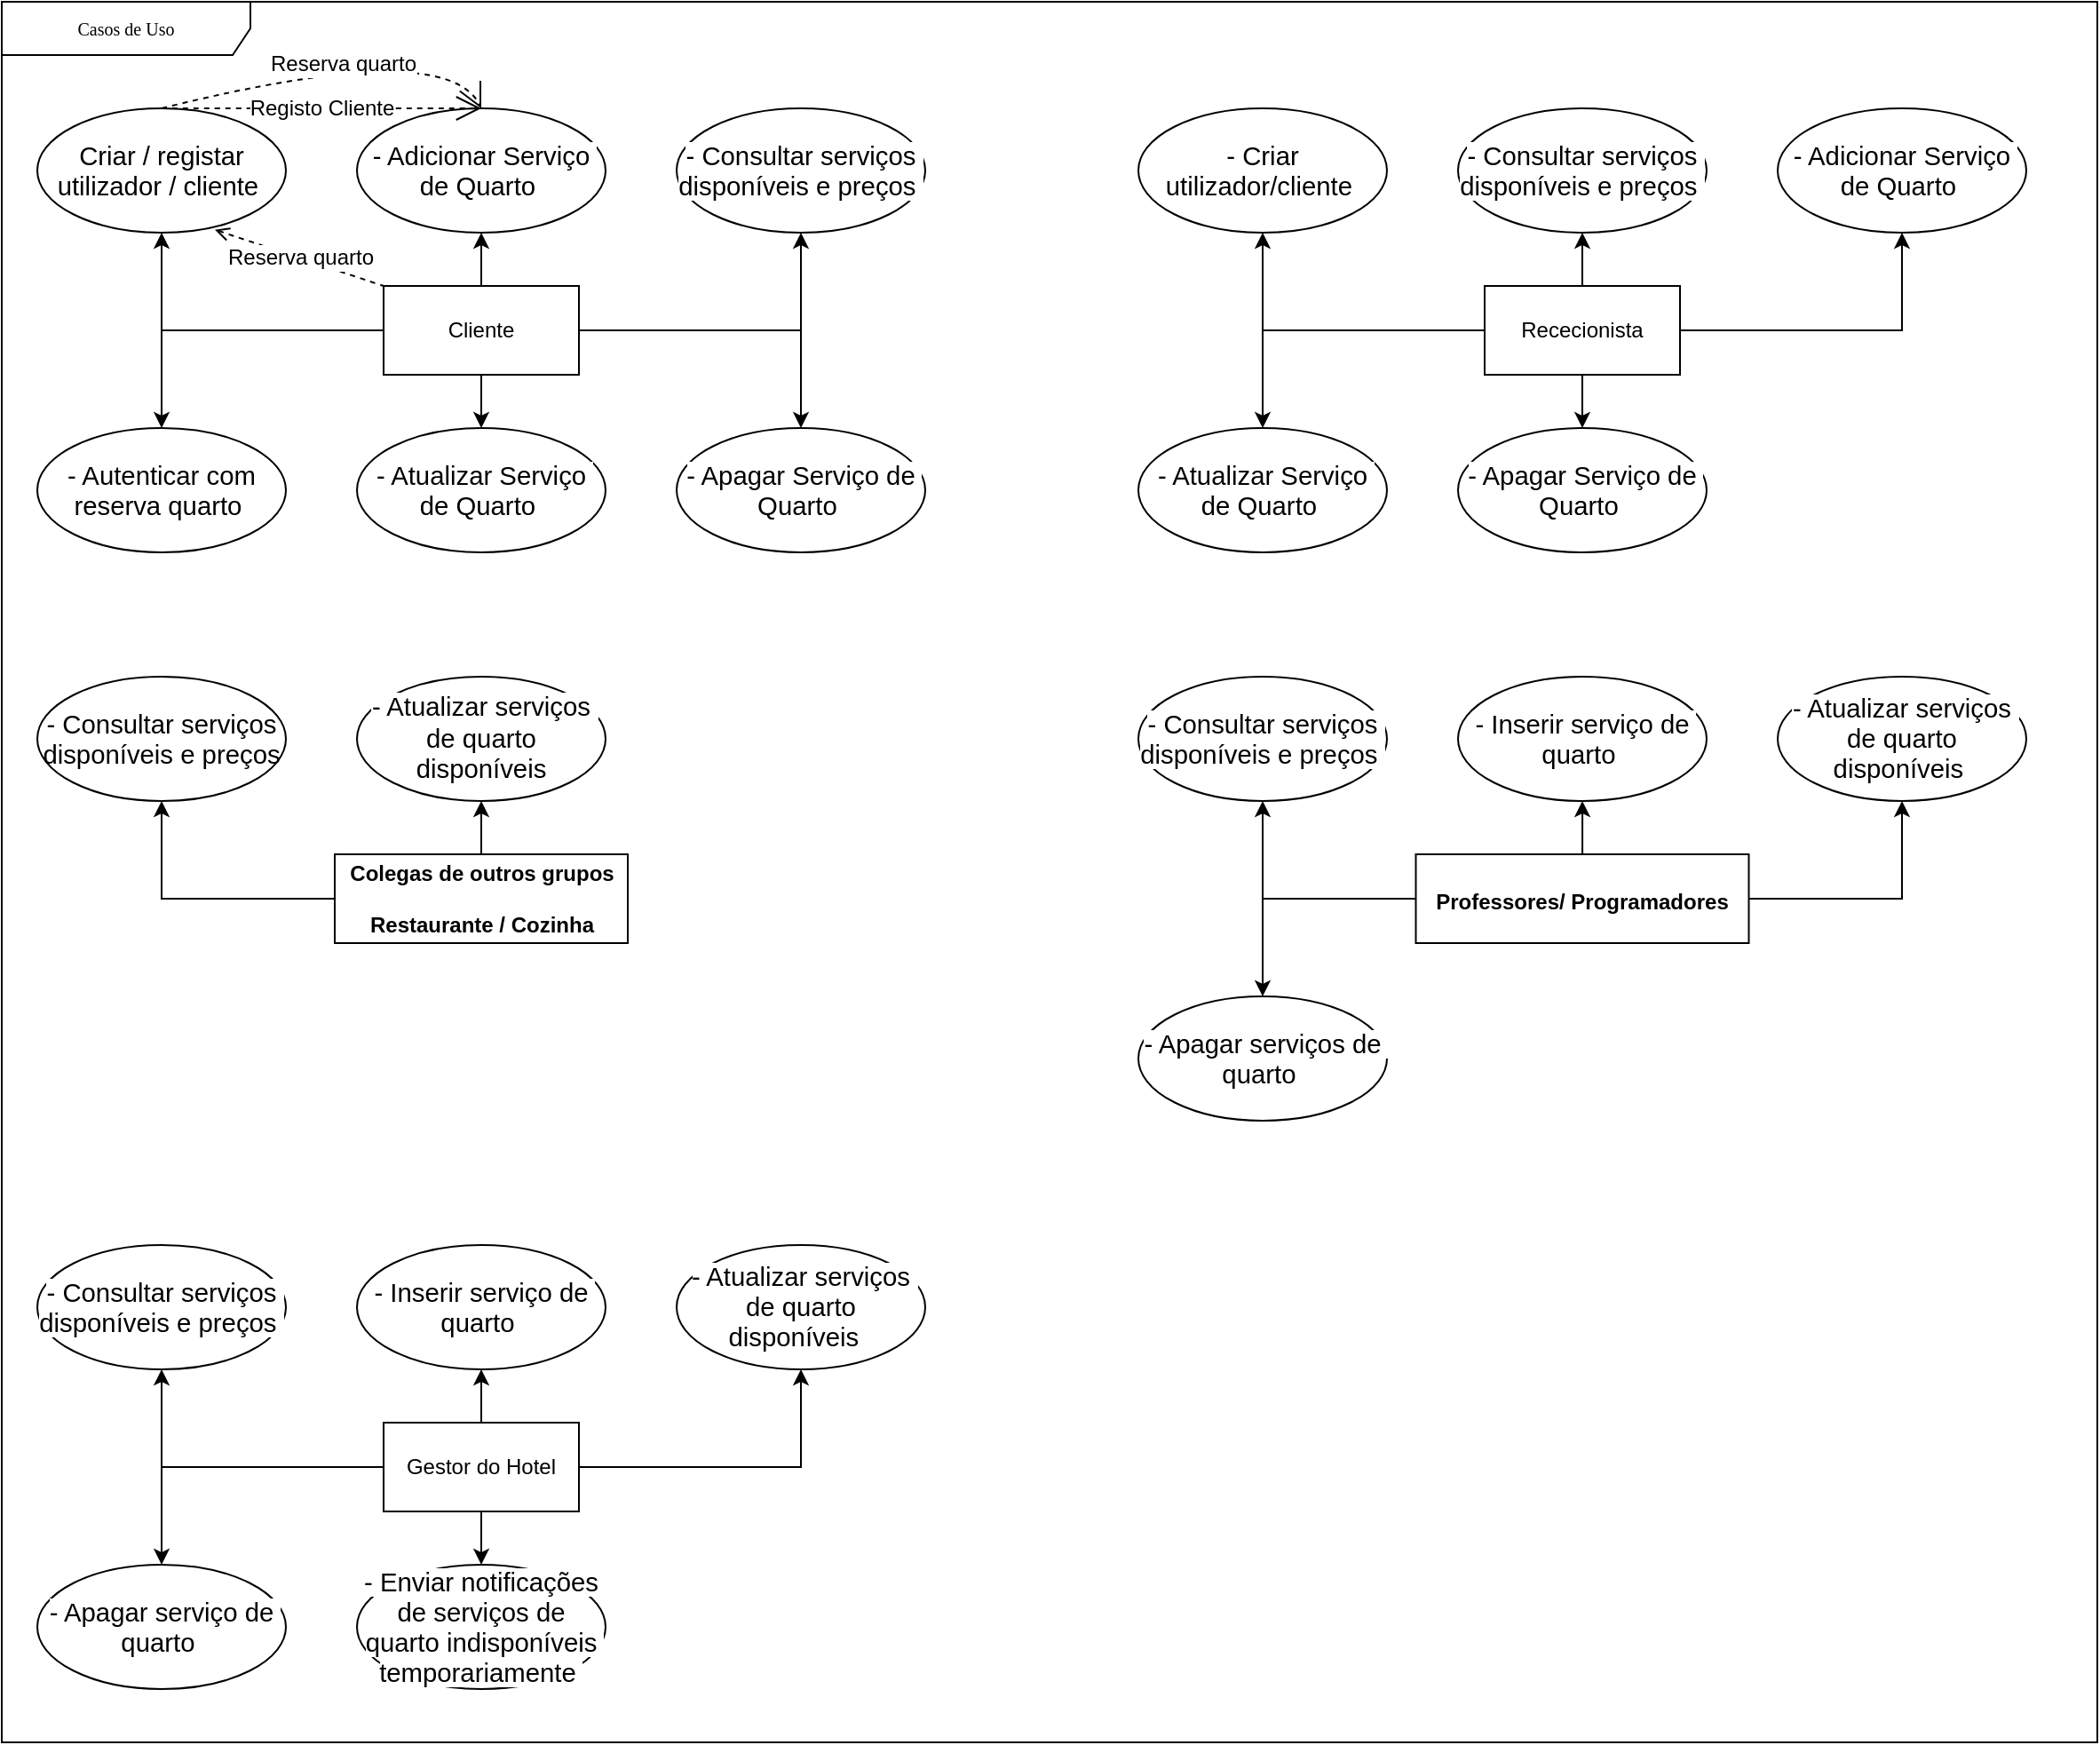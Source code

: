 <mxfile version="24.7.17">
  <diagram name="Page-1" id="c4acf3e9-155e-7222-9cf6-157b1a14988f">
    <mxGraphModel dx="699" dy="905" grid="1" gridSize="10" guides="1" tooltips="1" connect="1" arrows="1" fold="1" page="1" pageScale="1" pageWidth="850" pageHeight="1100" background="none" math="0" shadow="0">
      <root>
        <mxCell id="0" />
        <mxCell id="1" parent="0" />
        <mxCell id="17acba5748e5396b-1" value="Casos de Uso" style="shape=umlFrame;whiteSpace=wrap;html=1;rounded=0;shadow=0;comic=0;labelBackgroundColor=none;strokeWidth=1;fontFamily=Verdana;fontSize=10;align=center;width=140;height=30;" parent="1" vertex="1">
          <mxGeometry x="20" y="20" width="1180" height="980" as="geometry" />
        </mxCell>
        <mxCell id="TRqUTvNIFAxU2LXoDbBm-1" value="&lt;span style=&quot;-webkit-user-drag: none; -webkit-tap-highlight-color: transparent; margin: 0px; padding: 0px; user-select: text; text-align: left; white-space-collapse: preserve; background-color: rgb(255, 255, 255); font-size: 11pt; line-height: 17px; font-family: Calibri, Calibri_EmbeddedFont, Calibri_MSFontService, sans-serif; font-variant-ligatures: none !important;&quot; class=&quot;TextRun SCXW75571913 BCX0&quot; lang=&quot;PT-PT&quot; data-contrast=&quot;auto&quot;&gt;&lt;span style=&quot;-webkit-user-drag: none; -webkit-tap-highlight-color: transparent; margin: 0px; padding: 0px; user-select: text;&quot; class=&quot;NormalTextRun SCXW75571913 BCX0&quot;&gt;Criar &lt;/span&gt;&lt;span style=&quot;-webkit-user-drag: none; -webkit-tap-highlight-color: transparent; margin: 0px; padding: 0px; user-select: text;&quot; class=&quot;NormalTextRun SCXW75571913 BCX0&quot;&gt;/ registar&lt;/span&gt;&lt;span style=&quot;-webkit-user-drag: none; -webkit-tap-highlight-color: transparent; margin: 0px; padding: 0px; user-select: text;&quot; class=&quot;NormalTextRun SCXW75571913 BCX0&quot;&gt; utilizador &lt;/span&gt;&lt;span style=&quot;-webkit-user-drag: none; -webkit-tap-highlight-color: transparent; margin: 0px; padding: 0px; user-select: text;&quot; class=&quot;NormalTextRun SCXW75571913 BCX0&quot;&gt;/ cliente&lt;/span&gt;&lt;/span&gt;&lt;span style=&quot;-webkit-user-drag: none; -webkit-tap-highlight-color: transparent; margin: 0px; padding: 0px; user-select: text; text-align: left; white-space-collapse: preserve; background-color: rgb(255, 255, 255); font-size: 11pt; line-height: 17px; font-family: Calibri, Calibri_EmbeddedFont, Calibri_MSFontService, sans-serif;&quot; data-ccp-props=&quot;{}&quot; class=&quot;EOP SCXW75571913 BCX0&quot;&gt;&amp;nbsp;&lt;/span&gt;" style="ellipse;whiteSpace=wrap;html=1;" parent="1" vertex="1">
          <mxGeometry x="40" y="80" width="140" height="70" as="geometry" />
        </mxCell>
        <mxCell id="TRqUTvNIFAxU2LXoDbBm-2" value="&lt;span style=&quot;-webkit-user-drag: none; -webkit-tap-highlight-color: transparent; margin: 0px; padding: 0px; user-select: text; text-align: left; white-space-collapse: preserve; background-color: rgb(255, 255, 255); font-size: 11pt; line-height: 17px; font-family: Calibri, Calibri_EmbeddedFont, Calibri_MSFontService, sans-serif; font-variant-ligatures: none !important;&quot; class=&quot;TextRun SCXW180623992 BCX0&quot; lang=&quot;PT-PT&quot; data-contrast=&quot;auto&quot;&gt;&lt;span style=&quot;-webkit-user-drag: none; -webkit-tap-highlight-color: transparent; margin: 0px; padding: 0px; user-select: text;&quot; class=&quot;NormalTextRun SCXW180623992 BCX0&quot;&gt;- Autenticar &lt;/span&gt;&lt;span style=&quot;-webkit-user-drag: none; -webkit-tap-highlight-color: transparent; margin: 0px; padding: 0px; user-select: text;&quot; class=&quot;NormalTextRun SCXW180623992 BCX0&quot;&gt;com &lt;/span&gt;&lt;span style=&quot;-webkit-user-drag: none; -webkit-tap-highlight-color: transparent; margin: 0px; padding: 0px; user-select: text;&quot; class=&quot;NormalTextRun SCXW180623992 BCX0&quot;&gt;reserva&lt;/span&gt;&lt;span style=&quot;-webkit-user-drag: none; -webkit-tap-highlight-color: transparent; margin: 0px; padding: 0px; user-select: text;&quot; class=&quot;NormalTextRun SCXW180623992 BCX0&quot;&gt; quarto&lt;/span&gt;&lt;/span&gt;&lt;span style=&quot;-webkit-user-drag: none; -webkit-tap-highlight-color: transparent; margin: 0px; padding: 0px; user-select: text; text-align: left; white-space-collapse: preserve; background-color: rgb(255, 255, 255); font-size: 11pt; line-height: 17px; font-family: Calibri, Calibri_EmbeddedFont, Calibri_MSFontService, sans-serif;&quot; data-ccp-props=&quot;{}&quot; class=&quot;EOP SCXW180623992 BCX0&quot;&gt;&amp;nbsp;&lt;/span&gt;" style="ellipse;whiteSpace=wrap;html=1;" parent="1" vertex="1">
          <mxGeometry x="40" y="260" width="140" height="70" as="geometry" />
        </mxCell>
        <mxCell id="TRqUTvNIFAxU2LXoDbBm-3" value="&lt;span style=&quot;-webkit-user-drag: none; -webkit-tap-highlight-color: transparent; margin: 0px; padding: 0px; user-select: text; text-align: left; white-space-collapse: preserve; background-color: rgb(255, 255, 255); font-size: 11pt; line-height: 17px; font-family: Calibri, Calibri_EmbeddedFont, Calibri_MSFontService, sans-serif; font-variant-ligatures: none !important;&quot; class=&quot;TextRun SCXW109686073 BCX0&quot; lang=&quot;PT-PT&quot; data-contrast=&quot;auto&quot;&gt;&lt;span style=&quot;-webkit-user-drag: none; -webkit-tap-highlight-color: transparent; margin: 0px; padding: 0px; user-select: text;&quot; class=&quot;NormalTextRun SCXW109686073 BCX0&quot;&gt;- &lt;/span&gt;&lt;span style=&quot;-webkit-user-drag: none; -webkit-tap-highlight-color: transparent; margin: 0px; padding: 0px; user-select: text;&quot; class=&quot;NormalTextRun SCXW109686073 BCX0&quot;&gt;Consultar serviços disponíveis e preços&lt;/span&gt;&lt;/span&gt;&lt;span style=&quot;-webkit-user-drag: none; -webkit-tap-highlight-color: transparent; margin: 0px; padding: 0px; user-select: text; text-align: left; white-space-collapse: preserve; background-color: rgb(255, 255, 255); font-size: 11pt; line-height: 17px; font-family: Calibri, Calibri_EmbeddedFont, Calibri_MSFontService, sans-serif;&quot; data-ccp-props=&quot;{}&quot; class=&quot;EOP SCXW109686073 BCX0&quot;&gt;&amp;nbsp;&lt;/span&gt;" style="ellipse;whiteSpace=wrap;html=1;" parent="1" vertex="1">
          <mxGeometry x="400" y="80" width="140" height="70" as="geometry" />
        </mxCell>
        <mxCell id="TRqUTvNIFAxU2LXoDbBm-4" value="&lt;span style=&quot;-webkit-user-drag: none; -webkit-tap-highlight-color: transparent; margin: 0px; padding: 0px; user-select: text; text-align: left; white-space-collapse: preserve; background-color: rgb(255, 255, 255); font-size: 11pt; line-height: 17px; font-family: Calibri, Calibri_EmbeddedFont, Calibri_MSFontService, sans-serif; font-variant-ligatures: none !important;&quot; class=&quot;TextRun SCXW32491162 BCX0&quot; lang=&quot;PT-PT&quot; data-contrast=&quot;auto&quot;&gt;&lt;span style=&quot;-webkit-user-drag: none; -webkit-tap-highlight-color: transparent; margin: 0px; padding: 0px; user-select: text;&quot; class=&quot;NormalTextRun SCXW32491162 BCX0&quot;&gt;- &lt;/span&gt;&lt;span style=&quot;-webkit-user-drag: none; -webkit-tap-highlight-color: transparent; margin: 0px; padding: 0px; user-select: text;&quot; class=&quot;NormalTextRun SCXW32491162 BCX0&quot;&gt;Adicionar&lt;/span&gt;&lt;span style=&quot;-webkit-user-drag: none; -webkit-tap-highlight-color: transparent; margin: 0px; padding: 0px; user-select: text;&quot; class=&quot;NormalTextRun SCXW32491162 BCX0&quot;&gt; &lt;/span&gt;&lt;span style=&quot;-webkit-user-drag: none; -webkit-tap-highlight-color: transparent; margin: 0px; padding: 0px; user-select: text;&quot; class=&quot;NormalTextRun SCXW32491162 BCX0&quot;&gt;S&lt;/span&gt;&lt;span style=&quot;-webkit-user-drag: none; -webkit-tap-highlight-color: transparent; margin: 0px; padding: 0px; user-select: text;&quot; class=&quot;NormalTextRun SCXW32491162 BCX0&quot;&gt;erviço de &lt;/span&gt;&lt;span style=&quot;-webkit-user-drag: none; -webkit-tap-highlight-color: transparent; margin: 0px; padding: 0px; user-select: text;&quot; class=&quot;NormalTextRun SCXW32491162 BCX0&quot;&gt;Quarto&lt;/span&gt;&lt;/span&gt;&lt;span style=&quot;-webkit-user-drag: none; -webkit-tap-highlight-color: transparent; margin: 0px; padding: 0px; user-select: text; text-align: left; white-space-collapse: preserve; background-color: rgb(255, 255, 255); font-size: 11pt; line-height: 17px; font-family: Calibri, Calibri_EmbeddedFont, Calibri_MSFontService, sans-serif;&quot; data-ccp-props=&quot;{}&quot; class=&quot;EOP SCXW32491162 BCX0&quot;&gt;&amp;nbsp;&lt;/span&gt;" style="ellipse;whiteSpace=wrap;html=1;" parent="1" vertex="1">
          <mxGeometry x="220" y="80" width="140" height="70" as="geometry" />
        </mxCell>
        <mxCell id="TRqUTvNIFAxU2LXoDbBm-5" value="&lt;span style=&quot;-webkit-user-drag: none; -webkit-tap-highlight-color: transparent; margin: 0px; padding: 0px; user-select: text; text-align: left; white-space-collapse: preserve; background-color: rgb(255, 255, 255); font-size: 11pt; line-height: 17px; font-family: Calibri, Calibri_EmbeddedFont, Calibri_MSFontService, sans-serif; font-variant-ligatures: none !important;&quot; class=&quot;TextRun SCXW235727160 BCX0&quot; lang=&quot;PT-PT&quot; data-contrast=&quot;auto&quot;&gt;&lt;span style=&quot;-webkit-user-drag: none; -webkit-tap-highlight-color: transparent; margin: 0px; padding: 0px; user-select: text;&quot; class=&quot;NormalTextRun SCXW235727160 BCX0&quot;&gt;- Atualizar Serviço de Quarto&lt;/span&gt;&lt;/span&gt;&lt;span style=&quot;-webkit-user-drag: none; -webkit-tap-highlight-color: transparent; margin: 0px; padding: 0px; user-select: text; text-align: left; white-space-collapse: preserve; background-color: rgb(255, 255, 255); font-size: 11pt; line-height: 17px; font-family: Calibri, Calibri_EmbeddedFont, Calibri_MSFontService, sans-serif;&quot; data-ccp-props=&quot;{}&quot; class=&quot;EOP SCXW235727160 BCX0&quot;&gt;&amp;nbsp;&lt;/span&gt;" style="ellipse;whiteSpace=wrap;html=1;" parent="1" vertex="1">
          <mxGeometry x="220" y="260" width="140" height="70" as="geometry" />
        </mxCell>
        <mxCell id="TRqUTvNIFAxU2LXoDbBm-6" value="&lt;span style=&quot;-webkit-user-drag: none; -webkit-tap-highlight-color: transparent; margin: 0px; padding: 0px; user-select: text; text-align: left; white-space-collapse: preserve; background-color: rgb(255, 255, 255); font-size: 11pt; line-height: 17px; font-family: Calibri, Calibri_EmbeddedFont, Calibri_MSFontService, sans-serif; font-variant-ligatures: none !important;&quot; class=&quot;TextRun SCXW94446775 BCX0&quot; lang=&quot;PT-PT&quot; data-contrast=&quot;auto&quot;&gt;&lt;span style=&quot;-webkit-user-drag: none; -webkit-tap-highlight-color: transparent; margin: 0px; padding: 0px; user-select: text;&quot; class=&quot;NormalTextRun SCXW94446775 BCX0&quot;&gt;- Apagar Serviço de Quarto&lt;/span&gt;&lt;/span&gt;&lt;span style=&quot;-webkit-user-drag: none; -webkit-tap-highlight-color: transparent; margin: 0px; padding: 0px; user-select: text; text-align: left; white-space-collapse: preserve; background-color: rgb(255, 255, 255); font-size: 11pt; line-height: 17px; font-family: Calibri, Calibri_EmbeddedFont, Calibri_MSFontService, sans-serif;&quot; data-ccp-props=&quot;{}&quot; class=&quot;EOP SCXW94446775 BCX0&quot;&gt;&amp;nbsp;&lt;/span&gt;" style="ellipse;whiteSpace=wrap;html=1;" parent="1" vertex="1">
          <mxGeometry x="400" y="260" width="140" height="70" as="geometry" />
        </mxCell>
        <mxCell id="TRqUTvNIFAxU2LXoDbBm-15" style="edgeStyle=orthogonalEdgeStyle;rounded=0;orthogonalLoop=1;jettySize=auto;html=1;" parent="1" source="TRqUTvNIFAxU2LXoDbBm-14" target="TRqUTvNIFAxU2LXoDbBm-4" edge="1">
          <mxGeometry relative="1" as="geometry" />
        </mxCell>
        <mxCell id="TRqUTvNIFAxU2LXoDbBm-16" style="edgeStyle=orthogonalEdgeStyle;rounded=0;orthogonalLoop=1;jettySize=auto;html=1;" parent="1" source="TRqUTvNIFAxU2LXoDbBm-14" target="TRqUTvNIFAxU2LXoDbBm-3" edge="1">
          <mxGeometry relative="1" as="geometry" />
        </mxCell>
        <mxCell id="TRqUTvNIFAxU2LXoDbBm-17" style="edgeStyle=orthogonalEdgeStyle;rounded=0;orthogonalLoop=1;jettySize=auto;html=1;entryX=0.5;entryY=1;entryDx=0;entryDy=0;" parent="1" source="TRqUTvNIFAxU2LXoDbBm-14" target="TRqUTvNIFAxU2LXoDbBm-1" edge="1">
          <mxGeometry relative="1" as="geometry" />
        </mxCell>
        <mxCell id="TRqUTvNIFAxU2LXoDbBm-18" style="edgeStyle=orthogonalEdgeStyle;rounded=0;orthogonalLoop=1;jettySize=auto;html=1;" parent="1" source="TRqUTvNIFAxU2LXoDbBm-14" target="TRqUTvNIFAxU2LXoDbBm-5" edge="1">
          <mxGeometry relative="1" as="geometry" />
        </mxCell>
        <mxCell id="TRqUTvNIFAxU2LXoDbBm-19" style="edgeStyle=orthogonalEdgeStyle;rounded=0;orthogonalLoop=1;jettySize=auto;html=1;" parent="1" source="TRqUTvNIFAxU2LXoDbBm-14" target="TRqUTvNIFAxU2LXoDbBm-6" edge="1">
          <mxGeometry relative="1" as="geometry" />
        </mxCell>
        <mxCell id="TRqUTvNIFAxU2LXoDbBm-20" style="edgeStyle=orthogonalEdgeStyle;rounded=0;orthogonalLoop=1;jettySize=auto;html=1;" parent="1" source="TRqUTvNIFAxU2LXoDbBm-14" target="TRqUTvNIFAxU2LXoDbBm-2" edge="1">
          <mxGeometry relative="1" as="geometry" />
        </mxCell>
        <mxCell id="TRqUTvNIFAxU2LXoDbBm-14" value="Cliente" style="html=1;whiteSpace=wrap;" parent="1" vertex="1">
          <mxGeometry x="235" y="180" width="110" height="50" as="geometry" />
        </mxCell>
        <mxCell id="188S0xd9ToCCXMYDWvKy-2" value="&lt;span style=&quot;-webkit-user-drag: none; -webkit-tap-highlight-color: transparent; margin: 0px; padding: 0px; user-select: text; text-align: left; white-space-collapse: preserve; background-color: rgb(255, 255, 255); font-size: 11pt; line-height: 17px; font-family: Calibri, Calibri_EmbeddedFont, Calibri_MSFontService, sans-serif; font-variant-ligatures: none !important;&quot; class=&quot;TextRun SCXW247957925 BCX0&quot; lang=&quot;PT-PT&quot; data-contrast=&quot;auto&quot;&gt;&lt;span style=&quot;-webkit-user-drag: none; -webkit-tap-highlight-color: transparent; margin: 0px; padding: 0px; user-select: text;&quot; class=&quot;NormalTextRun SCXW247957925 BCX0&quot;&gt;- Criar utilizador&lt;/span&gt;&lt;span style=&quot;-webkit-user-drag: none; -webkit-tap-highlight-color: transparent; margin: 0px; padding: 0px; user-select: text;&quot; class=&quot;NormalTextRun SCXW247957925 BCX0&quot;&gt;/cliente&lt;/span&gt;&lt;/span&gt;&lt;span style=&quot;-webkit-user-drag: none; -webkit-tap-highlight-color: transparent; margin: 0px; padding: 0px; user-select: text; text-align: left; white-space-collapse: preserve; background-color: rgb(255, 255, 255); font-size: 11pt; line-height: 17px; font-family: Calibri, Calibri_EmbeddedFont, Calibri_MSFontService, sans-serif;&quot; data-ccp-props=&quot;{}&quot; class=&quot;EOP SCXW247957925 BCX0&quot;&gt;&amp;nbsp;&lt;/span&gt;" style="ellipse;whiteSpace=wrap;html=1;" vertex="1" parent="1">
          <mxGeometry x="660" y="80" width="140" height="70" as="geometry" />
        </mxCell>
        <mxCell id="188S0xd9ToCCXMYDWvKy-3" value="&lt;span style=&quot;-webkit-user-drag: none; -webkit-tap-highlight-color: transparent; margin: 0px; padding: 0px; user-select: text; text-align: left; white-space-collapse: preserve; background-color: rgb(255, 255, 255); font-size: 11pt; line-height: 17px; font-family: Calibri, Calibri_EmbeddedFont, Calibri_MSFontService, sans-serif; font-variant-ligatures: none !important;&quot; class=&quot;TextRun SCXW54828453 BCX0&quot; lang=&quot;PT-PT&quot; data-contrast=&quot;auto&quot;&gt;&lt;span style=&quot;-webkit-user-drag: none; -webkit-tap-highlight-color: transparent; margin: 0px; padding: 0px; user-select: text;&quot; class=&quot;NormalTextRun SCXW54828453 BCX0&quot;&gt;- Atualizar Serviço de Quarto&lt;/span&gt;&lt;/span&gt;&lt;span style=&quot;-webkit-user-drag: none; -webkit-tap-highlight-color: transparent; margin: 0px; padding: 0px; user-select: text; text-align: left; white-space-collapse: preserve; background-color: rgb(255, 255, 255); font-size: 11pt; line-height: 17px; font-family: Calibri, Calibri_EmbeddedFont, Calibri_MSFontService, sans-serif;&quot; data-ccp-props=&quot;{}&quot; class=&quot;EOP SCXW54828453 BCX0&quot;&gt;&amp;nbsp;&lt;/span&gt;" style="ellipse;whiteSpace=wrap;html=1;" vertex="1" parent="1">
          <mxGeometry x="660" y="260" width="140" height="70" as="geometry" />
        </mxCell>
        <mxCell id="188S0xd9ToCCXMYDWvKy-4" value="&lt;span style=&quot;-webkit-user-drag: none; -webkit-tap-highlight-color: transparent; margin: 0px; padding: 0px; user-select: text; text-align: left; white-space-collapse: preserve; background-color: rgb(255, 255, 255); font-size: 11pt; line-height: 17px; font-family: Calibri, Calibri_EmbeddedFont, Calibri_MSFontService, sans-serif; font-variant-ligatures: none !important;&quot; class=&quot;TextRun SCXW182080053 BCX0&quot; lang=&quot;PT-PT&quot; data-contrast=&quot;auto&quot;&gt;&lt;span style=&quot;-webkit-user-drag: none; -webkit-tap-highlight-color: transparent; margin: 0px; padding: 0px; user-select: text;&quot; class=&quot;NormalTextRun SCXW182080053 BCX0&quot;&gt;- Adicionar Serviço de Quarto&lt;/span&gt;&lt;/span&gt;&lt;span style=&quot;-webkit-user-drag: none; -webkit-tap-highlight-color: transparent; margin: 0px; padding: 0px; user-select: text; text-align: left; white-space-collapse: preserve; background-color: rgb(255, 255, 255); font-size: 11pt; line-height: 17px; font-family: Calibri, Calibri_EmbeddedFont, Calibri_MSFontService, sans-serif;&quot; data-ccp-props=&quot;{}&quot; class=&quot;EOP SCXW182080053 BCX0&quot;&gt;&amp;nbsp;&lt;/span&gt;" style="ellipse;whiteSpace=wrap;html=1;" vertex="1" parent="1">
          <mxGeometry x="1020" y="80" width="140" height="70" as="geometry" />
        </mxCell>
        <mxCell id="188S0xd9ToCCXMYDWvKy-5" value="&lt;span style=&quot;-webkit-user-drag: none; -webkit-tap-highlight-color: transparent; margin: 0px; padding: 0px; user-select: text; text-align: left; white-space-collapse: preserve; background-color: rgb(255, 255, 255); font-size: 11pt; line-height: 17px; font-family: Calibri, Calibri_EmbeddedFont, Calibri_MSFontService, sans-serif; font-variant-ligatures: none !important;&quot; class=&quot;TextRun SCXW98077444 BCX0&quot; lang=&quot;PT-PT&quot; data-contrast=&quot;auto&quot;&gt;&lt;span style=&quot;-webkit-user-drag: none; -webkit-tap-highlight-color: transparent; margin: 0px; padding: 0px; user-select: text;&quot; class=&quot;NormalTextRun SCXW98077444 BCX0&quot;&gt;- Consultar serviços disponíveis e preços&lt;/span&gt;&lt;/span&gt;&lt;span style=&quot;-webkit-user-drag: none; -webkit-tap-highlight-color: transparent; margin: 0px; padding: 0px; user-select: text; text-align: left; white-space-collapse: preserve; background-color: rgb(255, 255, 255); font-size: 11pt; line-height: 17px; font-family: Calibri, Calibri_EmbeddedFont, Calibri_MSFontService, sans-serif;&quot; data-ccp-props=&quot;{}&quot; class=&quot;EOP SCXW98077444 BCX0&quot;&gt;&amp;nbsp;&lt;/span&gt;" style="ellipse;whiteSpace=wrap;html=1;" vertex="1" parent="1">
          <mxGeometry x="840" y="80" width="140" height="70" as="geometry" />
        </mxCell>
        <mxCell id="188S0xd9ToCCXMYDWvKy-6" value="&lt;span style=&quot;-webkit-user-drag: none; -webkit-tap-highlight-color: transparent; margin: 0px; padding: 0px; user-select: text; text-align: left; white-space-collapse: preserve; background-color: rgb(255, 255, 255); font-size: 11pt; line-height: 17px; font-family: Calibri, Calibri_EmbeddedFont, Calibri_MSFontService, sans-serif; font-variant-ligatures: none !important;&quot; class=&quot;TextRun SCXW36829501 BCX0&quot; lang=&quot;PT-PT&quot; data-contrast=&quot;auto&quot;&gt;&lt;span style=&quot;-webkit-user-drag: none; -webkit-tap-highlight-color: transparent; margin: 0px; padding: 0px; user-select: text;&quot; class=&quot;NormalTextRun SCXW36829501 BCX0&quot;&gt;- Apagar Serviço de Quarto&lt;/span&gt;&lt;/span&gt;&lt;span style=&quot;-webkit-user-drag: none; -webkit-tap-highlight-color: transparent; margin: 0px; padding: 0px; user-select: text; text-align: left; white-space-collapse: preserve; background-color: rgb(255, 255, 255); font-size: 11pt; line-height: 17px; font-family: Calibri, Calibri_EmbeddedFont, Calibri_MSFontService, sans-serif;&quot; data-ccp-props=&quot;{}&quot; class=&quot;EOP SCXW36829501 BCX0&quot;&gt;&amp;nbsp;&lt;/span&gt;" style="ellipse;whiteSpace=wrap;html=1;" vertex="1" parent="1">
          <mxGeometry x="840" y="260" width="140" height="70" as="geometry" />
        </mxCell>
        <mxCell id="188S0xd9ToCCXMYDWvKy-8" style="edgeStyle=orthogonalEdgeStyle;rounded=0;orthogonalLoop=1;jettySize=auto;html=1;" edge="1" source="188S0xd9ToCCXMYDWvKy-14" target="188S0xd9ToCCXMYDWvKy-5" parent="1">
          <mxGeometry relative="1" as="geometry" />
        </mxCell>
        <mxCell id="188S0xd9ToCCXMYDWvKy-9" style="edgeStyle=orthogonalEdgeStyle;rounded=0;orthogonalLoop=1;jettySize=auto;html=1;" edge="1" source="188S0xd9ToCCXMYDWvKy-14" target="188S0xd9ToCCXMYDWvKy-4" parent="1">
          <mxGeometry relative="1" as="geometry" />
        </mxCell>
        <mxCell id="188S0xd9ToCCXMYDWvKy-10" style="edgeStyle=orthogonalEdgeStyle;rounded=0;orthogonalLoop=1;jettySize=auto;html=1;entryX=0.5;entryY=1;entryDx=0;entryDy=0;" edge="1" source="188S0xd9ToCCXMYDWvKy-14" target="188S0xd9ToCCXMYDWvKy-2" parent="1">
          <mxGeometry relative="1" as="geometry" />
        </mxCell>
        <mxCell id="188S0xd9ToCCXMYDWvKy-11" style="edgeStyle=orthogonalEdgeStyle;rounded=0;orthogonalLoop=1;jettySize=auto;html=1;" edge="1" source="188S0xd9ToCCXMYDWvKy-14" target="188S0xd9ToCCXMYDWvKy-6" parent="1">
          <mxGeometry relative="1" as="geometry" />
        </mxCell>
        <mxCell id="188S0xd9ToCCXMYDWvKy-13" style="edgeStyle=orthogonalEdgeStyle;rounded=0;orthogonalLoop=1;jettySize=auto;html=1;" edge="1" source="188S0xd9ToCCXMYDWvKy-14" target="188S0xd9ToCCXMYDWvKy-3" parent="1">
          <mxGeometry relative="1" as="geometry" />
        </mxCell>
        <mxCell id="188S0xd9ToCCXMYDWvKy-14" value="Rececionista" style="html=1;whiteSpace=wrap;" vertex="1" parent="1">
          <mxGeometry x="855" y="180" width="110" height="50" as="geometry" />
        </mxCell>
        <mxCell id="188S0xd9ToCCXMYDWvKy-15" value="&lt;span style=&quot;accent-color: auto; place-content: normal; place-items: normal; place-self: auto; alignment-baseline: auto; anchor-name: none; animation: 0s ease 0s 1 normal none running none; animation-composition: replace; app-region: none; appearance: none; aspect-ratio: auto; backdrop-filter: none; backface-visibility: visible; background: none 0% 0% / auto repeat scroll padding-box border-box rgba(0, 0, 0, 0); background-blend-mode: normal; baseline-shift: 0px; baseline-source: auto; border-image: none 100% / 1 / 0 stretch; border-color: rgb(0, 0, 0); border-collapse: collapse; border-end-end-radius: 0px; border-end-start-radius: 0px; border-width: 0px; border-style: none; border-spacing: 0px; border-start-end-radius: 0px; border-start-start-radius: 0px; border-radius: 0px; inset: auto; box-shadow: none; box-sizing: content-box; break-after: auto; break-before: auto; break-inside: auto; buffered-rendering: auto; caption-side: top; caret-color: rgb(0, 0, 0); clear: none; clip: auto; clip-path: none; clip-rule: nonzero; color-interpolation: srgb; color-interpolation-filters: linearrgb; color-rendering: auto; color-scheme: normal; columns: auto; column-fill: balance; gap: normal; column-rule: 0px rgb(0, 0, 0); column-span: none; contain: none; contain-intrinsic-block-size: none; contain-intrinsic-size: none; contain-intrinsic-inline-size: none; container: none; content: normal; content-visibility: visible; counter-increment: none; counter-reset: none; counter-set: none; cursor: text; cx: 0px; cy: 0px; d: none; direction: ltr; display: inline; dominant-baseline: auto; empty-cells: show; field-sizing: fixed; fill: rgb(0, 0, 0); fill-opacity: 1; fill-rule: nonzero; filter: none; flex: 0 1 auto; flex-flow: row; float: none; flood-color: rgb(0, 0, 0); flood-opacity: 1; font-family: WordVisi_MSFontService, Calibri, Calibri_EmbeddedFont, Calibri_MSFontService, sans-serif; font-feature-settings: normal; font-kerning: none; font-optical-sizing: auto; font-palette: normal; font-size: 14.667px; font-size-adjust: none; font-stretch: 100%; font-synthesis: weight style small-caps; font-variant-ligatures: none; font-variant-numeric: normal; font-variant-east-asian: normal; font-variant-alternates: normal; font-variant-position: normal; font-variation-settings: normal; forced-color-adjust: auto; grid-area: auto; grid: none; height: auto; hyphenate-character: auto; hyphenate-limit-chars: auto; hyphens: manual; image-orientation: from-image; image-rendering: auto; initial-letter: normal; inline-size: auto; inset-area: none; inset-block: auto; inset-inline: auto; interpolate-size: numeric-only; isolation: auto; lighting-color: rgb(255, 255, 255); line-break: auto; line-height: 17px; list-style: outside none disc; margin: 0px; marker: none; mask: none; mask-type: luminance; math-depth: 0; math-shift: normal; math-style: normal; max-height: none; max-width: none; min-height: 0px; min-width: 0px; mix-blend-mode: normal; object-fit: fill; object-position: 50% 50%; object-view-box: none; offset: normal; opacity: 1; order: 0; outline: rgb(0, 0, 0) none 0px; outline-offset: 0px; overflow: visible; overflow-anchor: auto; overflow-clip-margin: 0px; overflow-wrap: break-word; overlay: none; overscroll-behavior-block: auto; overscroll-behavior-inline: auto; overscroll-behavior: auto; padding: 0px; page: auto; paint-order: normal; perspective: none; perspective-origin: 0px 0px; pointer-events: auto; position: static; position-anchor: auto; position-area: none; position-try: none; position-visibility: always; quotes: auto; r: 0px; resize: none; rotate: none; ruby-align: space-around; ruby-position: over; rx: auto; ry: auto; scale: none; scroll-behavior: auto; scroll-margin-block: 0px; scroll-margin: 0px; scroll-margin-inline: 0px; scroll-padding-block: auto; scroll-padding: auto; scroll-padding-inline: auto; scroll-snap-align: none; scroll-snap-stop: normal; scroll-snap-type: none; scroll-timeline: none; scrollbar-color: auto; scrollbar-gutter: auto; scrollbar-width: auto; shape-image-threshold: 0; shape-margin: 0px; shape-outside: none; shape-rendering: auto; speak: normal; stop-color: rgb(0, 0, 0); stop-opacity: 1; stroke: none; stroke-dasharray: none; stroke-dashoffset: 0px; stroke-linecap: butt; stroke-linejoin: miter; stroke-miterlimit: 4; stroke-opacity: 1; stroke-width: 1px; tab-size: 8; table-layout: auto; text-align: left; text-align-last: auto; text-anchor: start; text-combine-upright: none; text-decoration-style: solid; text-decoration-color: rgb(0, 0, 0); text-decoration-skip-ink: auto; text-emphasis: none rgb(0, 0, 0); text-emphasis-position: over; text-orientation: mixed; text-overflow: clip; text-rendering: auto; text-shadow: none; text-size-adjust: auto; text-spacing-trim: normal; text-underline-offset: auto; text-underline-position: auto; white-space-collapse: preserve; timeline-scope: none; touch-action: auto; transform: none; transform-box: view-box; transform-origin: 0px 0px; transform-style: flat; transition: all; translate: none; unicode-bidi: normal; user-select: text; vector-effect: none; vertical-align: baseline; view-timeline: none; view-transition-class: none; view-transition-name: none; visibility: visible; border-block-end: 0px none rgb(0, 0, 0); border-block-start: 0px none rgb(0, 0, 0); border-inline-end: 0px none rgb(0, 0, 0); -webkit-border-image: none; border-inline-start: 0px none rgb(0, 0, 0); -webkit-box-align: stretch; -webkit-box-decoration-break: slice; -webkit-box-direction: normal; -webkit-box-flex: 0; -webkit-box-ordinal-group: 1; -webkit-box-orient: horizontal; -webkit-box-pack: start; -webkit-font-smoothing: auto; -webkit-line-break: auto; -webkit-locale: &amp;quot;PT-PT&amp;quot;; block-size: auto; margin-block: 0px; margin-inline: 0px; -webkit-mask-box-image-source: none; -webkit-mask-box-image-slice: 0 fill; -webkit-mask-box-image-width: auto; -webkit-mask-box-image-outset: 0; -webkit-mask-box-image-repeat: stretch; max-block-size: none; max-inline-size: none; min-block-size: 0px; min-inline-size: 0px; padding-block: 0px; padding-inline: 0px; -webkit-print-color-adjust: economy; -webkit-rtl-ordering: logical; -webkit-ruby-position: before; -webkit-tap-highlight-color: rgba(0, 0, 0, 0); -webkit-text-combine: none; -webkit-text-fill-color: rgb(0, 0, 0); -webkit-text-orientation: vertical-right; -webkit-text-security: none; -webkit-text-stroke-color: rgb(0, 0, 0); -webkit-user-drag: none; -webkit-user-modify: read-only; -webkit-writing-mode: horizontal-tb; width: auto; will-change: auto; word-break: normal; writing-mode: horizontal-tb; x: 0px; y: 0px; z-index: auto; zoom: 1;&quot; class=&quot;TextRun SCXW40648182 BCX0&quot; lang=&quot;PT-PT&quot; data-contrast=&quot;auto&quot;&gt;&lt;span class=&quot;NormalTextRun SCXW40648182 BCX0&quot;&gt;- Consultar serviços disponíveis e preços&lt;/span&gt;&lt;/span&gt;" style="ellipse;whiteSpace=wrap;html=1;" vertex="1" parent="1">
          <mxGeometry x="40" y="400" width="140" height="70" as="geometry" />
        </mxCell>
        <mxCell id="188S0xd9ToCCXMYDWvKy-18" value="&lt;span style=&quot;-webkit-user-drag: none; -webkit-tap-highlight-color: transparent; margin: 0px; padding: 0px; user-select: text; font-family: Calibri, Calibri_EmbeddedFont, Calibri_MSFontService, sans-serif; font-size: 14.667px; font-variant-ligatures: none; text-align: left; white-space-collapse: preserve; background-color: rgb(255, 255, 255);&quot; class=&quot;NormalTextRun SCXW135372917 BCX0&quot;&gt;- &lt;/span&gt;&lt;span style=&quot;-webkit-user-drag: none; -webkit-tap-highlight-color: transparent; margin: 0px; padding: 0px; user-select: text; font-family: Calibri, Calibri_EmbeddedFont, Calibri_MSFontService, sans-serif; font-size: 14.667px; font-variant-ligatures: none; text-align: left; white-space-collapse: preserve; background-color: rgb(255, 255, 255);&quot; class=&quot;NormalTextRun SCXW135372917 BCX0&quot;&gt;Atualizar serviços de quarto disponíveis&lt;/span&gt;" style="ellipse;whiteSpace=wrap;html=1;" vertex="1" parent="1">
          <mxGeometry x="220" y="400" width="140" height="70" as="geometry" />
        </mxCell>
        <mxCell id="188S0xd9ToCCXMYDWvKy-20" style="edgeStyle=orthogonalEdgeStyle;rounded=0;orthogonalLoop=1;jettySize=auto;html=1;" edge="1" source="188S0xd9ToCCXMYDWvKy-25" target="188S0xd9ToCCXMYDWvKy-18" parent="1">
          <mxGeometry relative="1" as="geometry" />
        </mxCell>
        <mxCell id="188S0xd9ToCCXMYDWvKy-22" style="edgeStyle=orthogonalEdgeStyle;rounded=0;orthogonalLoop=1;jettySize=auto;html=1;entryX=0.5;entryY=1;entryDx=0;entryDy=0;" edge="1" source="188S0xd9ToCCXMYDWvKy-25" target="188S0xd9ToCCXMYDWvKy-15" parent="1">
          <mxGeometry relative="1" as="geometry" />
        </mxCell>
        <mxCell id="188S0xd9ToCCXMYDWvKy-25" value="&lt;b style=&quot;text-wrap: nowrap;&quot;&gt;Colegas de outros grupos&lt;br&gt;&lt;br&gt;Restaurante / Cozinha&lt;/b&gt;" style="html=1;whiteSpace=wrap;" vertex="1" parent="1">
          <mxGeometry x="207.5" y="500" width="165" height="50" as="geometry" />
        </mxCell>
        <mxCell id="188S0xd9ToCCXMYDWvKy-26" value="&lt;span style=&quot;white-space-collapse: preserve; -webkit-user-drag: none; -webkit-tap-highlight-color: transparent; margin: 0px; padding: 0px; user-select: text; text-align: left; background-color: rgb(255, 255, 255); font-size: 11pt; line-height: 17px; font-family: Calibri, Calibri_EmbeddedFont, Calibri_MSFontService, sans-serif; font-variant-ligatures: none !important;&quot; class=&quot;TextRun SCXW109686073 BCX0&quot; lang=&quot;PT-PT&quot; data-contrast=&quot;auto&quot;&gt;&lt;span style=&quot;-webkit-user-drag: none; -webkit-tap-highlight-color: transparent; margin: 0px; padding: 0px; user-select: text;&quot; class=&quot;NormalTextRun SCXW109686073 BCX0&quot;&gt;- &lt;/span&gt;&lt;span style=&quot;-webkit-user-drag: none; -webkit-tap-highlight-color: transparent; margin: 0px; padding: 0px; user-select: text;&quot; class=&quot;NormalTextRun SCXW109686073 BCX0&quot;&gt;Consultar serviços disponíveis e preços&lt;/span&gt;&lt;/span&gt;&lt;span style=&quot;white-space-collapse: preserve; -webkit-user-drag: none; -webkit-tap-highlight-color: transparent; margin: 0px; padding: 0px; user-select: text; text-align: left; background-color: rgb(255, 255, 255); font-size: 11pt; line-height: 17px; font-family: Calibri, Calibri_EmbeddedFont, Calibri_MSFontService, sans-serif;&quot; data-ccp-props=&quot;{}&quot; class=&quot;EOP SCXW109686073 BCX0&quot;&gt;&amp;nbsp;&lt;/span&gt;" style="ellipse;whiteSpace=wrap;html=1;" vertex="1" parent="1">
          <mxGeometry x="660" y="400" width="140" height="70" as="geometry" />
        </mxCell>
        <mxCell id="188S0xd9ToCCXMYDWvKy-27" value="&lt;span style=&quot;-webkit-user-drag: none; -webkit-tap-highlight-color: transparent; margin: 0px; padding: 0px; user-select: text; text-align: left; white-space-collapse: preserve; background-color: rgb(255, 255, 255); font-size: 11pt; line-height: 17px; font-family: Calibri, Calibri_EmbeddedFont, Calibri_MSFontService, sans-serif; font-variant-ligatures: none !important;&quot; class=&quot;TextRun SCXW155354545 BCX0&quot; lang=&quot;PT-PT&quot; data-contrast=&quot;auto&quot;&gt;&lt;span style=&quot;-webkit-user-drag: none; -webkit-tap-highlight-color: transparent; margin: 0px; padding: 0px; user-select: text;&quot; class=&quot;NormalTextRun SCXW155354545 BCX0&quot;&gt;- Apagar serviços de quarto&lt;/span&gt;&lt;/span&gt;&lt;span style=&quot;-webkit-user-drag: none; -webkit-tap-highlight-color: transparent; margin: 0px; padding: 0px; user-select: text; text-align: left; white-space-collapse: preserve; background-color: rgb(255, 255, 255); font-size: 11pt; line-height: 17px; font-family: Calibri, Calibri_EmbeddedFont, Calibri_MSFontService, sans-serif;&quot; data-ccp-props=&quot;{}&quot; class=&quot;EOP SCXW155354545 BCX0&quot;&gt;&amp;nbsp;&lt;/span&gt;" style="ellipse;whiteSpace=wrap;html=1;" vertex="1" parent="1">
          <mxGeometry x="660" y="580" width="140" height="70" as="geometry" />
        </mxCell>
        <mxCell id="188S0xd9ToCCXMYDWvKy-28" value="&lt;span style=&quot;-webkit-user-drag: none; -webkit-tap-highlight-color: transparent; margin: 0px; padding: 0px; user-select: text; text-align: left; white-space-collapse: preserve; background-color: rgb(255, 255, 255); font-size: 11pt; line-height: 17px; font-family: Calibri, Calibri_EmbeddedFont, Calibri_MSFontService, sans-serif; font-variant-ligatures: none !important;&quot; class=&quot;TextRun SCXW159287964 BCX0&quot; lang=&quot;PT-PT&quot; data-contrast=&quot;auto&quot;&gt;&lt;span style=&quot;-webkit-user-drag: none; -webkit-tap-highlight-color: transparent; margin: 0px; padding: 0px; user-select: text;&quot; class=&quot;NormalTextRun SCXW159287964 BCX0&quot;&gt;- &lt;/span&gt;&lt;span style=&quot;-webkit-user-drag: none; -webkit-tap-highlight-color: transparent; margin: 0px; padding: 0px; user-select: text;&quot; class=&quot;NormalTextRun SCXW159287964 BCX0&quot;&gt;Atualizar serviços de quarto&lt;/span&gt;&lt;span style=&quot;-webkit-user-drag: none; -webkit-tap-highlight-color: transparent; margin: 0px; padding: 0px; user-select: text;&quot; class=&quot;NormalTextRun SCXW159287964 BCX0&quot;&gt; disponíveis&lt;/span&gt;&lt;/span&gt;&lt;span style=&quot;-webkit-user-drag: none; -webkit-tap-highlight-color: transparent; margin: 0px; padding: 0px; user-select: text; text-align: left; white-space-collapse: preserve; background-color: rgb(255, 255, 255); font-size: 11pt; line-height: 17px; font-family: Calibri, Calibri_EmbeddedFont, Calibri_MSFontService, sans-serif;&quot; data-ccp-props=&quot;{}&quot; class=&quot;EOP SCXW159287964 BCX0&quot;&gt;&amp;nbsp;&lt;/span&gt;" style="ellipse;whiteSpace=wrap;html=1;" vertex="1" parent="1">
          <mxGeometry x="1020" y="400" width="140" height="70" as="geometry" />
        </mxCell>
        <mxCell id="188S0xd9ToCCXMYDWvKy-29" value="&lt;span style=&quot;-webkit-user-drag: none; -webkit-tap-highlight-color: transparent; margin: 0px; padding: 0px; user-select: text; text-align: left; white-space-collapse: preserve; background-color: rgb(255, 255, 255); font-size: 11pt; line-height: 17px; font-family: Calibri, Calibri_EmbeddedFont, Calibri_MSFontService, sans-serif; font-variant-ligatures: none !important;&quot; class=&quot;TextRun SCXW8358077 BCX0&quot; lang=&quot;PT-PT&quot; data-contrast=&quot;auto&quot;&gt;&lt;span style=&quot;-webkit-user-drag: none; -webkit-tap-highlight-color: transparent; margin: 0px; padding: 0px; user-select: text;&quot; class=&quot;NormalTextRun SCXW8358077 BCX0&quot;&gt;- &lt;/span&gt;&lt;span style=&quot;-webkit-user-drag: none; -webkit-tap-highlight-color: transparent; margin: 0px; padding: 0px; user-select: text;&quot; class=&quot;NormalTextRun SCXW8358077 BCX0&quot;&gt;Inserir serviço de quarto&lt;/span&gt;&lt;/span&gt;&lt;span style=&quot;-webkit-user-drag: none; -webkit-tap-highlight-color: transparent; margin: 0px; padding: 0px; user-select: text; text-align: left; white-space-collapse: preserve; background-color: rgb(255, 255, 255); font-size: 11pt; line-height: 17px; font-family: Calibri, Calibri_EmbeddedFont, Calibri_MSFontService, sans-serif;&quot; data-ccp-props=&quot;{}&quot; class=&quot;EOP SCXW8358077 BCX0&quot;&gt;&amp;nbsp;&lt;/span&gt;" style="ellipse;whiteSpace=wrap;html=1;" vertex="1" parent="1">
          <mxGeometry x="840" y="400" width="140" height="70" as="geometry" />
        </mxCell>
        <mxCell id="188S0xd9ToCCXMYDWvKy-32" style="edgeStyle=orthogonalEdgeStyle;rounded=0;orthogonalLoop=1;jettySize=auto;html=1;" edge="1" source="188S0xd9ToCCXMYDWvKy-38" target="188S0xd9ToCCXMYDWvKy-29" parent="1">
          <mxGeometry relative="1" as="geometry" />
        </mxCell>
        <mxCell id="188S0xd9ToCCXMYDWvKy-33" style="edgeStyle=orthogonalEdgeStyle;rounded=0;orthogonalLoop=1;jettySize=auto;html=1;" edge="1" source="188S0xd9ToCCXMYDWvKy-38" target="188S0xd9ToCCXMYDWvKy-28" parent="1">
          <mxGeometry relative="1" as="geometry" />
        </mxCell>
        <mxCell id="188S0xd9ToCCXMYDWvKy-34" style="edgeStyle=orthogonalEdgeStyle;rounded=0;orthogonalLoop=1;jettySize=auto;html=1;entryX=0.5;entryY=1;entryDx=0;entryDy=0;" edge="1" source="188S0xd9ToCCXMYDWvKy-38" target="188S0xd9ToCCXMYDWvKy-26" parent="1">
          <mxGeometry relative="1" as="geometry" />
        </mxCell>
        <mxCell id="188S0xd9ToCCXMYDWvKy-37" style="edgeStyle=orthogonalEdgeStyle;rounded=0;orthogonalLoop=1;jettySize=auto;html=1;" edge="1" source="188S0xd9ToCCXMYDWvKy-38" target="188S0xd9ToCCXMYDWvKy-27" parent="1">
          <mxGeometry relative="1" as="geometry" />
        </mxCell>
        <mxCell id="188S0xd9ToCCXMYDWvKy-38" value="&lt;p style=&quot;text-wrap: nowrap; margin: 4px 0px 0px;&quot;&gt;&lt;b&gt;Professores/ Programadores&lt;/b&gt;&lt;/p&gt;" style="html=1;whiteSpace=wrap;" vertex="1" parent="1">
          <mxGeometry x="816.25" y="500" width="187.5" height="50" as="geometry" />
        </mxCell>
        <mxCell id="188S0xd9ToCCXMYDWvKy-43" value="&lt;span style=&quot;-webkit-user-drag: none; -webkit-tap-highlight-color: transparent; margin: 0px; padding: 0px; user-select: text; text-align: left; white-space-collapse: preserve; background-color: rgb(255, 255, 255); font-size: 11pt; line-height: 17px; font-family: Calibri, Calibri_EmbeddedFont, Calibri_MSFontService, sans-serif; font-variant-ligatures: none !important;&quot; class=&quot;TextRun SCXW51956836 BCX0&quot; lang=&quot;PT-PT&quot; data-contrast=&quot;auto&quot;&gt;&lt;span style=&quot;-webkit-user-drag: none; -webkit-tap-highlight-color: transparent; margin: 0px; padding: 0px; user-select: text;&quot; class=&quot;NormalTextRun SCXW51956836 BCX0&quot;&gt;- &lt;/span&gt;&lt;span style=&quot;-webkit-user-drag: none; -webkit-tap-highlight-color: transparent; margin: 0px; padding: 0px; user-select: text;&quot; class=&quot;NormalTextRun SCXW51956836 BCX0&quot;&gt;Consultar serviços disponíveis e preços&lt;/span&gt;&lt;/span&gt;&lt;span style=&quot;-webkit-user-drag: none; -webkit-tap-highlight-color: transparent; margin: 0px; padding: 0px; user-select: text; text-align: left; white-space-collapse: preserve; background-color: rgb(255, 255, 255); font-size: 11pt; line-height: 17px; font-family: Calibri, Calibri_EmbeddedFont, Calibri_MSFontService, sans-serif;&quot; data-ccp-props=&quot;{}&quot; class=&quot;EOP SCXW51956836 BCX0&quot;&gt;&amp;nbsp;&lt;/span&gt;" style="ellipse;whiteSpace=wrap;html=1;" vertex="1" parent="1">
          <mxGeometry x="40" y="720" width="140" height="70" as="geometry" />
        </mxCell>
        <mxCell id="188S0xd9ToCCXMYDWvKy-44" value="&lt;span style=&quot;-webkit-user-drag: none; -webkit-tap-highlight-color: transparent; margin: 0px; padding: 0px; user-select: text; text-align: left; white-space-collapse: preserve; background-color: rgb(255, 255, 255); font-size: 11pt; line-height: 17px; font-family: Calibri, Calibri_EmbeddedFont, Calibri_MSFontService, sans-serif; font-variant-ligatures: none !important;&quot; class=&quot;TextRun SCXW25549926 BCX0&quot; lang=&quot;PT-PT&quot; data-contrast=&quot;auto&quot;&gt;&lt;span style=&quot;-webkit-user-drag: none; -webkit-tap-highlight-color: transparent; margin: 0px; padding: 0px; user-select: text;&quot; class=&quot;NormalTextRun SCXW25549926 BCX0&quot;&gt;- Apagar serviço de quarto&lt;/span&gt;&lt;/span&gt;&lt;span style=&quot;-webkit-user-drag: none; -webkit-tap-highlight-color: transparent; margin: 0px; padding: 0px; user-select: text; text-align: left; white-space-collapse: preserve; background-color: rgb(255, 255, 255); font-size: 11pt; line-height: 17px; font-family: Calibri, Calibri_EmbeddedFont, Calibri_MSFontService, sans-serif;&quot; data-ccp-props=&quot;{}&quot; class=&quot;EOP SCXW25549926 BCX0&quot;&gt;&amp;nbsp;&lt;/span&gt;" style="ellipse;whiteSpace=wrap;html=1;" vertex="1" parent="1">
          <mxGeometry x="40" y="900" width="140" height="70" as="geometry" />
        </mxCell>
        <mxCell id="188S0xd9ToCCXMYDWvKy-45" value="&lt;span style=&quot;-webkit-user-drag: none; -webkit-tap-highlight-color: transparent; margin: 0px; padding: 0px; user-select: text; text-align: left; white-space-collapse: preserve; background-color: rgb(255, 255, 255); font-size: 11pt; line-height: 17px; font-family: Calibri, Calibri_EmbeddedFont, Calibri_MSFontService, sans-serif; font-variant-ligatures: none !important;&quot; class=&quot;TextRun SCXW126525446 BCX0&quot; lang=&quot;PT-PT&quot; data-contrast=&quot;auto&quot;&gt;&lt;span style=&quot;-webkit-user-drag: none; -webkit-tap-highlight-color: transparent; margin: 0px; padding: 0px; user-select: text;&quot; class=&quot;NormalTextRun SCXW126525446 BCX0&quot;&gt;- Atualizar serviços &lt;/span&gt;&lt;span style=&quot;-webkit-user-drag: none; -webkit-tap-highlight-color: transparent; margin: 0px; padding: 0px; user-select: text;&quot; class=&quot;NormalTextRun SCXW126525446 BCX0&quot;&gt;de quarto &lt;/span&gt;&lt;span style=&quot;-webkit-user-drag: none; -webkit-tap-highlight-color: transparent; margin: 0px; padding: 0px; user-select: text;&quot; class=&quot;NormalTextRun SCXW126525446 BCX0&quot;&gt;disponíveis&amp;nbsp;&lt;/span&gt;&lt;/span&gt;&lt;span style=&quot;-webkit-user-drag: none; -webkit-tap-highlight-color: transparent; margin: 0px; padding: 0px; user-select: text; text-align: left; white-space-collapse: preserve; background-color: rgb(255, 255, 255); font-size: 11pt; line-height: 17px; font-family: Calibri, Calibri_EmbeddedFont, Calibri_MSFontService, sans-serif;&quot; data-ccp-props=&quot;{}&quot; class=&quot;EOP SCXW126525446 BCX0&quot;&gt;&amp;nbsp;&lt;/span&gt;" style="ellipse;whiteSpace=wrap;html=1;" vertex="1" parent="1">
          <mxGeometry x="400" y="720" width="140" height="70" as="geometry" />
        </mxCell>
        <mxCell id="188S0xd9ToCCXMYDWvKy-46" value="&lt;span style=&quot;-webkit-user-drag: none; -webkit-tap-highlight-color: transparent; margin: 0px; padding: 0px; user-select: text; text-align: left; white-space-collapse: preserve; background-color: rgb(255, 255, 255); font-size: 11pt; line-height: 17px; font-family: Calibri, Calibri_EmbeddedFont, Calibri_MSFontService, sans-serif; font-variant-ligatures: none !important;&quot; class=&quot;TextRun SCXW77529409 BCX0&quot; lang=&quot;PT-PT&quot; data-contrast=&quot;auto&quot;&gt;&lt;span style=&quot;-webkit-user-drag: none; -webkit-tap-highlight-color: transparent; margin: 0px; padding: 0px; user-select: text;&quot; class=&quot;NormalTextRun SCXW77529409 BCX0&quot;&gt;- &lt;/span&gt;&lt;span style=&quot;-webkit-user-drag: none; -webkit-tap-highlight-color: transparent; margin: 0px; padding: 0px; user-select: text;&quot; class=&quot;NormalTextRun SCXW77529409 BCX0&quot;&gt;Inserir serviço de quarto&lt;/span&gt;&lt;/span&gt;&lt;span style=&quot;-webkit-user-drag: none; -webkit-tap-highlight-color: transparent; margin: 0px; padding: 0px; user-select: text; text-align: left; white-space-collapse: preserve; background-color: rgb(255, 255, 255); font-size: 11pt; line-height: 17px; font-family: Calibri, Calibri_EmbeddedFont, Calibri_MSFontService, sans-serif;&quot; data-ccp-props=&quot;{}&quot; class=&quot;EOP SCXW77529409 BCX0&quot;&gt;&amp;nbsp;&lt;/span&gt;" style="ellipse;whiteSpace=wrap;html=1;" vertex="1" parent="1">
          <mxGeometry x="220" y="720" width="140" height="70" as="geometry" />
        </mxCell>
        <mxCell id="188S0xd9ToCCXMYDWvKy-47" value="&lt;span style=&quot;-webkit-user-drag: none; -webkit-tap-highlight-color: transparent; margin: 0px; padding: 0px; user-select: text; text-align: left; white-space-collapse: preserve; background-color: rgb(255, 255, 255); font-size: 11pt; line-height: 17px; font-family: Calibri, Calibri_EmbeddedFont, Calibri_MSFontService, sans-serif; font-variant-ligatures: none !important;&quot; class=&quot;TextRun SCXW187187492 BCX0&quot; lang=&quot;PT-PT&quot; data-contrast=&quot;auto&quot;&gt;&lt;span style=&quot;-webkit-user-drag: none; -webkit-tap-highlight-color: transparent; margin: 0px; padding: 0px; user-select: text;&quot; class=&quot;NormalTextRun SCXW187187492 BCX0&quot;&gt;-&lt;/span&gt;&lt;span style=&quot;-webkit-user-drag: none; -webkit-tap-highlight-color: transparent; margin: 0px; padding: 0px; user-select: text;&quot; class=&quot;NormalTextRun SCXW187187492 BCX0&quot;&gt; Enviar notificações de serviços de quarto indisponíveis temporariamente&lt;/span&gt;&lt;/span&gt;&lt;span style=&quot;-webkit-user-drag: none; -webkit-tap-highlight-color: transparent; margin: 0px; padding: 0px; user-select: text; text-align: left; white-space-collapse: preserve; background-color: rgb(255, 255, 255); font-size: 11pt; line-height: 17px; font-family: Calibri, Calibri_EmbeddedFont, Calibri_MSFontService, sans-serif;&quot; data-ccp-props=&quot;{}&quot; class=&quot;EOP SCXW187187492 BCX0&quot;&gt;&amp;nbsp;&lt;/span&gt;" style="ellipse;whiteSpace=wrap;html=1;" vertex="1" parent="1">
          <mxGeometry x="220" y="900" width="140" height="70" as="geometry" />
        </mxCell>
        <mxCell id="188S0xd9ToCCXMYDWvKy-49" style="edgeStyle=orthogonalEdgeStyle;rounded=0;orthogonalLoop=1;jettySize=auto;html=1;" edge="1" source="188S0xd9ToCCXMYDWvKy-55" target="188S0xd9ToCCXMYDWvKy-46" parent="1">
          <mxGeometry relative="1" as="geometry" />
        </mxCell>
        <mxCell id="188S0xd9ToCCXMYDWvKy-50" style="edgeStyle=orthogonalEdgeStyle;rounded=0;orthogonalLoop=1;jettySize=auto;html=1;" edge="1" source="188S0xd9ToCCXMYDWvKy-55" target="188S0xd9ToCCXMYDWvKy-45" parent="1">
          <mxGeometry relative="1" as="geometry" />
        </mxCell>
        <mxCell id="188S0xd9ToCCXMYDWvKy-51" style="edgeStyle=orthogonalEdgeStyle;rounded=0;orthogonalLoop=1;jettySize=auto;html=1;entryX=0.5;entryY=1;entryDx=0;entryDy=0;" edge="1" source="188S0xd9ToCCXMYDWvKy-55" target="188S0xd9ToCCXMYDWvKy-43" parent="1">
          <mxGeometry relative="1" as="geometry" />
        </mxCell>
        <mxCell id="188S0xd9ToCCXMYDWvKy-52" style="edgeStyle=orthogonalEdgeStyle;rounded=0;orthogonalLoop=1;jettySize=auto;html=1;" edge="1" source="188S0xd9ToCCXMYDWvKy-55" target="188S0xd9ToCCXMYDWvKy-47" parent="1">
          <mxGeometry relative="1" as="geometry" />
        </mxCell>
        <mxCell id="188S0xd9ToCCXMYDWvKy-54" style="edgeStyle=orthogonalEdgeStyle;rounded=0;orthogonalLoop=1;jettySize=auto;html=1;" edge="1" source="188S0xd9ToCCXMYDWvKy-55" target="188S0xd9ToCCXMYDWvKy-44" parent="1">
          <mxGeometry relative="1" as="geometry" />
        </mxCell>
        <mxCell id="188S0xd9ToCCXMYDWvKy-55" value="Gestor do Hotel" style="html=1;whiteSpace=wrap;" vertex="1" parent="1">
          <mxGeometry x="235" y="820" width="110" height="50" as="geometry" />
        </mxCell>
        <mxCell id="188S0xd9ToCCXMYDWvKy-56" value="Reserva quarto" style="endArrow=none;endSize=12;dashed=1;html=1;rounded=0;fontSize=12;curved=1;entryX=0;entryY=0;entryDx=0;entryDy=0;startArrow=open;startFill=0;endFill=0;" edge="1" parent="1" target="TRqUTvNIFAxU2LXoDbBm-14">
          <mxGeometry x="0.01" width="160" relative="1" as="geometry">
            <mxPoint x="140" y="148.33" as="sourcePoint" />
            <mxPoint x="300" y="148.33" as="targetPoint" />
            <mxPoint as="offset" />
          </mxGeometry>
        </mxCell>
        <mxCell id="188S0xd9ToCCXMYDWvKy-57" value="Registo Cliente" style="endArrow=open;endSize=12;dashed=1;html=1;rounded=0;fontSize=12;curved=1;exitX=0.5;exitY=0;exitDx=0;exitDy=0;" edge="1" parent="1" source="TRqUTvNIFAxU2LXoDbBm-1">
          <mxGeometry width="160" relative="1" as="geometry">
            <mxPoint x="140" y="80" as="sourcePoint" />
            <mxPoint x="290" y="80" as="targetPoint" />
          </mxGeometry>
        </mxCell>
        <mxCell id="188S0xd9ToCCXMYDWvKy-58" value="Reserva quarto" style="endArrow=open;endSize=12;dashed=1;html=1;rounded=0;fontSize=12;curved=1;entryX=0.5;entryY=0;entryDx=0;entryDy=0;exitX=0.5;exitY=0;exitDx=0;exitDy=0;" edge="1" parent="1" source="TRqUTvNIFAxU2LXoDbBm-1" target="TRqUTvNIFAxU2LXoDbBm-4">
          <mxGeometry width="160" relative="1" as="geometry">
            <mxPoint x="190" y="30.0" as="sourcePoint" />
            <mxPoint x="285" y="61.67" as="targetPoint" />
            <Array as="points">
              <mxPoint x="270" y="40" />
            </Array>
          </mxGeometry>
        </mxCell>
      </root>
    </mxGraphModel>
  </diagram>
</mxfile>
